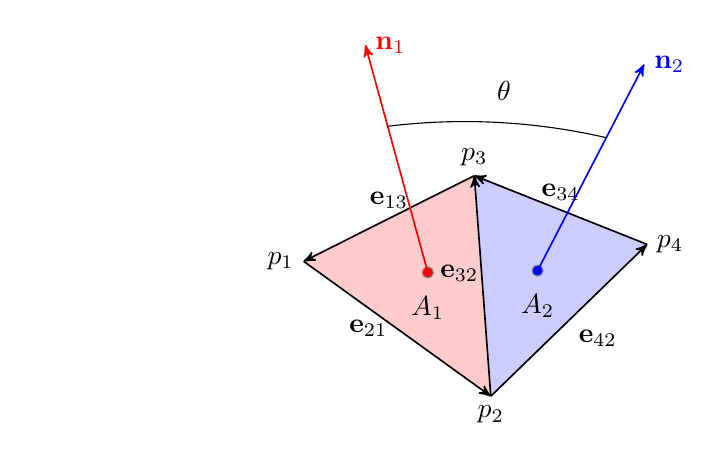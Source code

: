 \usetikzlibrary{shadows}
\usetikzlibrary{arrows}
\usetikzlibrary{calc,intersections,through,backgrounds}
\begin{tikzpicture}[scale = 1,rotate=40,
    axis/.style={semithick, ->, >=stealth'},
    important line/.style={semithick},
    dashed line/.style={dashed, thin},
    pile/.style={thick, ->, >=stealth', shorten <=2pt, shorten
    >=2pt},
    every node/.style={color=black}]
    \coordinate (p1) at (4.12,4.64);
    \coordinate (p2) at (4.84,1.8);
    \coordinate (p3) at (6.48,4.08);
    \coordinate (p4) at (7.6,2.0);
    \coordinate (e) at (33.89:6.31);
    \coordinate (f) at (22.67:6.85);
    
    \fill[fill=red!20] (p1)node[left,black]{$p_1$} -- node[above] {$\mathbf{e}_{13}$} (p3)node[above,black]{$p_3$} -- (p2)node[below,black]{$p_2$} -- node[midway,left] {$\mathbf{e}_{21}$}(p1) ;
   
    \fill[fill= blue!20] (p3)-- node[above] {$\mathbf{e}_{34}$} (p4)node[right]{$p_4$} -- node[below right] {$\mathbf{e}_{42}$}(p2); 

   \draw[->, >=stealth',semithick] (p1) -- (p2);
   \draw[->, >=stealth',semithick] (p2) -- (p4);
   \draw[->, >=stealth',semithick] (p4) -- (p3);
   \draw[->, >=stealth',semithick] (p3) -- (p1);
   \draw[->, >=stealth',semithick] (p2) -- (p3) node[midway,above left=-3pt]{$\mathbf{e}_{32}$};


    \fill[red,draw=gray]  (33.89:6.31) circle (2pt);
    \fill[blue,draw=gray]  (22.67:6.85) circle (2pt);
%\draw[thick] (e) -- node[near start,below] {$r$} (X) (f) --  node[near start, above] {$r$} (X);
    \draw [axis,red] (e)node[below =5pt]{$A_1$} -- (43.89:9) node[right,red] {$\mathbf{n}_1$};
    \draw [axis,blue] (f)node[below=5pt]{$A_2$} -- (22.67:9.8) node[right,blue] {$\mathbf{n}_2$};
    \draw (22.67:8.75)  arc(37:57:8) (32:8.8)node{$\theta$};



\end{tikzpicture}
